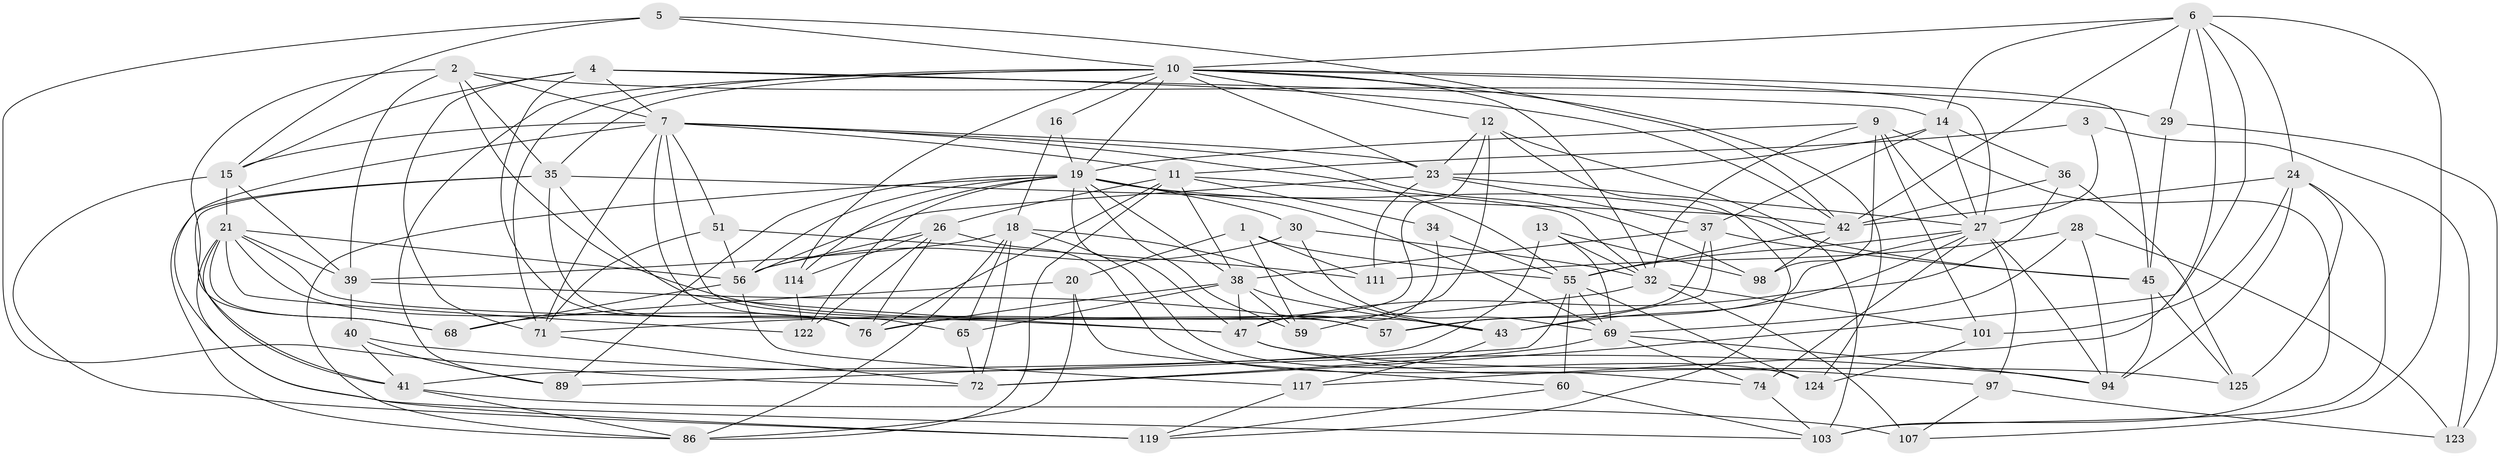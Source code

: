 // original degree distribution, {4: 1.0}
// Generated by graph-tools (version 1.1) at 2025/16/03/09/25 04:16:17]
// undirected, 68 vertices, 198 edges
graph export_dot {
graph [start="1"]
  node [color=gray90,style=filled];
  1;
  2 [super="+48"];
  3;
  4 [super="+96"];
  5;
  6 [super="+92+8"];
  7 [super="+85+22+17"];
  9 [super="+84"];
  10 [super="+67+25"];
  11 [super="+100+136"];
  12 [super="+54"];
  13;
  14 [super="+52"];
  15 [super="+31"];
  16;
  18 [super="+49"];
  19 [super="+120+33"];
  20;
  21 [super="+91+110"];
  23 [super="+87"];
  24 [super="+66"];
  26 [super="+79"];
  27 [super="+62+63"];
  28;
  29;
  30;
  32 [super="+58+116"];
  34;
  35 [super="+53+105"];
  36;
  37 [super="+113"];
  38 [super="+104"];
  39 [super="+99"];
  40;
  41 [super="+82"];
  42 [super="+70+50"];
  43 [super="+88"];
  45 [super="+106"];
  47 [super="+90+118"];
  51;
  55 [super="+64"];
  56 [super="+129+80"];
  57;
  59;
  60;
  65;
  68;
  69 [super="+73"];
  71 [super="+132"];
  72 [super="+127"];
  74;
  76 [super="+130+131"];
  86 [super="+109"];
  89;
  94 [super="+102"];
  97;
  98;
  101;
  103 [super="+115"];
  107;
  111;
  114;
  117;
  119 [super="+126"];
  122;
  123;
  124;
  125;
  1 -- 20;
  1 -- 59;
  1 -- 111;
  1 -- 55;
  2 -- 7;
  2 -- 68;
  2 -- 39;
  2 -- 43;
  2 -- 29;
  2 -- 35;
  3 -- 123;
  3 -- 11;
  3 -- 27 [weight=2];
  4 -- 7;
  4 -- 76;
  4 -- 71;
  4 -- 42;
  4 -- 14;
  4 -- 15;
  5 -- 15;
  5 -- 42;
  5 -- 10;
  5 -- 72;
  6 -- 107;
  6 -- 14;
  6 -- 72;
  6 -- 29;
  6 -- 24;
  6 -- 10;
  6 -- 42;
  6 -- 117;
  7 -- 55;
  7 -- 71;
  7 -- 65;
  7 -- 98;
  7 -- 51;
  7 -- 57;
  7 -- 11;
  7 -- 103;
  7 -- 15;
  7 -- 23;
  9 -- 101;
  9 -- 27;
  9 -- 98;
  9 -- 103;
  9 -- 32;
  9 -- 19;
  10 -- 45;
  10 -- 27;
  10 -- 71;
  10 -- 32;
  10 -- 35;
  10 -- 12;
  10 -- 16;
  10 -- 114;
  10 -- 19;
  10 -- 23;
  10 -- 89;
  10 -- 124;
  11 -- 38;
  11 -- 34;
  11 -- 76;
  11 -- 32;
  11 -- 86;
  11 -- 26;
  12 -- 23;
  12 -- 59;
  12 -- 76;
  12 -- 103;
  12 -- 119;
  13 -- 98;
  13 -- 69;
  13 -- 41;
  13 -- 32;
  14 -- 36;
  14 -- 37;
  14 -- 23;
  14 -- 27;
  15 -- 119;
  15 -- 39;
  15 -- 21;
  16 -- 18 [weight=2];
  16 -- 19;
  18 -- 65;
  18 -- 86;
  18 -- 72;
  18 -- 124;
  18 -- 39;
  18 -- 43;
  19 -- 86;
  19 -- 47;
  19 -- 89;
  19 -- 30;
  19 -- 38;
  19 -- 45;
  19 -- 114;
  19 -- 56;
  19 -- 122;
  19 -- 59;
  19 -- 69;
  20 -- 60;
  20 -- 68;
  20 -- 86;
  21 -- 76;
  21 -- 41;
  21 -- 119 [weight=2];
  21 -- 39;
  21 -- 47;
  21 -- 68;
  21 -- 56;
  21 -- 122;
  23 -- 56;
  23 -- 37;
  23 -- 27;
  23 -- 111;
  24 -- 94;
  24 -- 42;
  24 -- 101;
  24 -- 125;
  24 -- 103;
  26 -- 114;
  26 -- 76;
  26 -- 74;
  26 -- 122;
  26 -- 56;
  27 -- 97;
  27 -- 57;
  27 -- 94;
  27 -- 74;
  27 -- 43;
  27 -- 55;
  28 -- 111;
  28 -- 94;
  28 -- 123;
  28 -- 69;
  29 -- 123;
  29 -- 45;
  30 -- 32;
  30 -- 56;
  30 -- 69;
  32 -- 107;
  32 -- 71;
  32 -- 101;
  34 -- 47;
  34 -- 55 [weight=2];
  35 -- 41;
  35 -- 86;
  35 -- 76 [weight=2];
  35 -- 47;
  35 -- 42;
  36 -- 125;
  36 -- 47;
  36 -- 42;
  37 -- 57;
  37 -- 38;
  37 -- 45;
  37 -- 43;
  38 -- 65;
  38 -- 59;
  38 -- 43;
  38 -- 76;
  38 -- 47;
  39 -- 57;
  39 -- 40;
  40 -- 94;
  40 -- 41;
  40 -- 89;
  41 -- 107;
  41 -- 86;
  42 -- 98;
  42 -- 55;
  43 -- 117;
  45 -- 125;
  45 -- 94;
  47 -- 97;
  47 -- 125;
  51 -- 71;
  51 -- 111;
  51 -- 56;
  55 -- 124;
  55 -- 69;
  55 -- 89;
  55 -- 60;
  56 -- 68;
  56 -- 117;
  60 -- 119;
  60 -- 103;
  65 -- 72;
  69 -- 74;
  69 -- 72;
  69 -- 94;
  71 -- 72;
  74 -- 103;
  97 -- 107;
  97 -- 123;
  101 -- 124;
  114 -- 122;
  117 -- 119;
}
